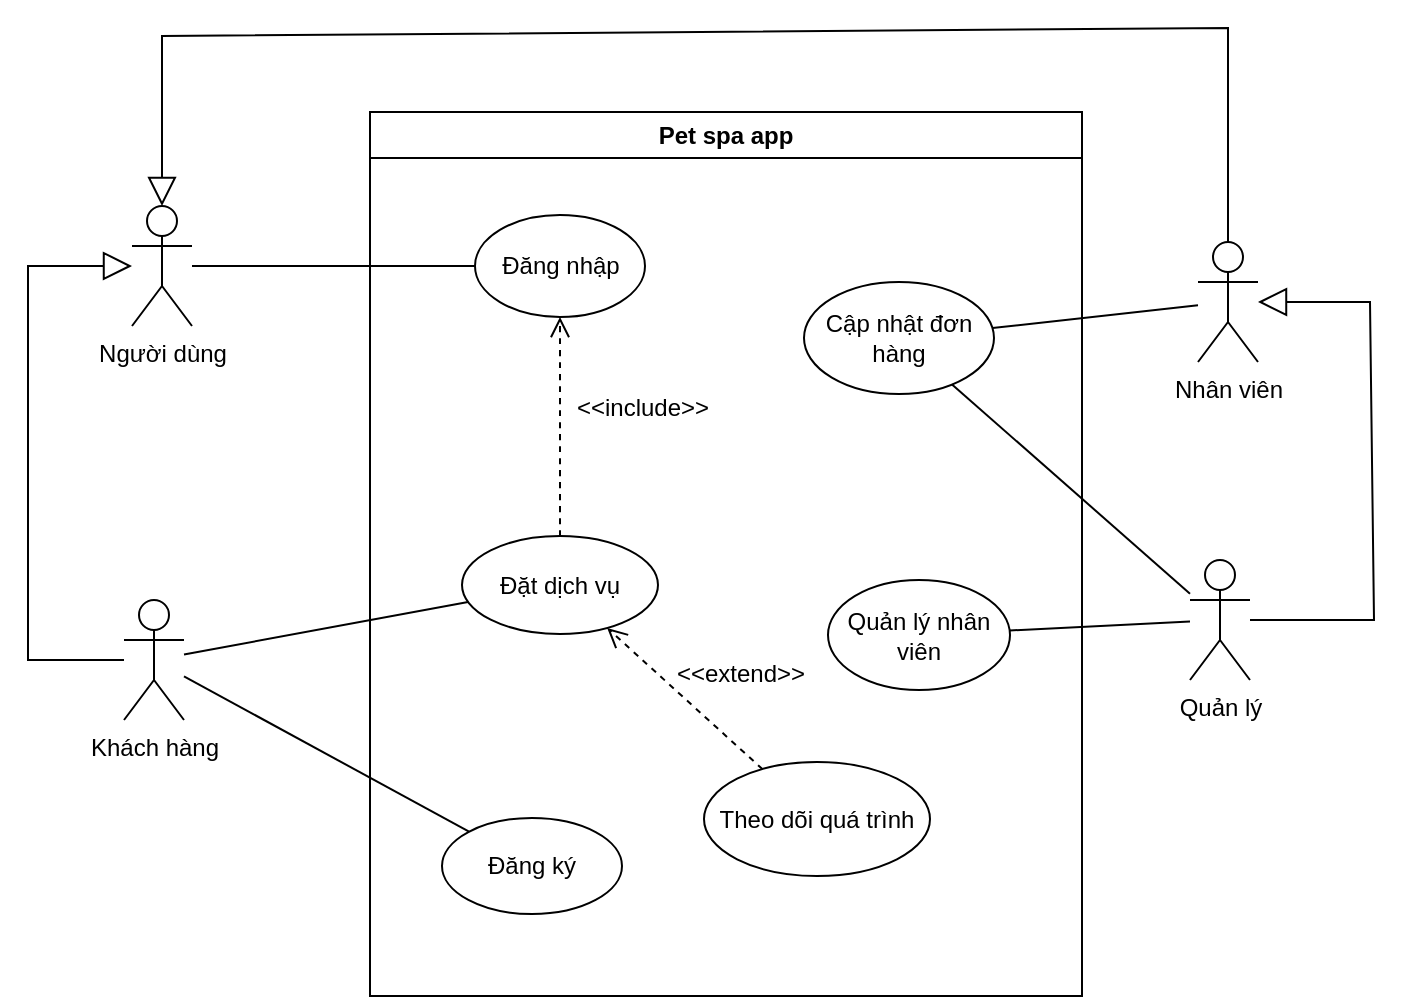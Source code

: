 <mxfile version="25.0.1">
  <diagram name="Page-1" id="ybzBkt7EKkX_U_MsUuj2">
    <mxGraphModel dx="1660" dy="1435" grid="0" gridSize="10" guides="1" tooltips="1" connect="1" arrows="1" fold="1" page="0" pageScale="1" pageWidth="827" pageHeight="1169" math="0" shadow="0">
      <root>
        <mxCell id="0" />
        <mxCell id="1" parent="0" />
        <mxCell id="DpFhdDIUVoU3hS6fTubD-1" value="Pet spa app" style="swimlane;whiteSpace=wrap;html=1;" vertex="1" parent="1">
          <mxGeometry y="-44" width="356" height="442" as="geometry" />
        </mxCell>
        <mxCell id="DpFhdDIUVoU3hS6fTubD-3" value="Đăng nhập" style="ellipse;whiteSpace=wrap;html=1;" vertex="1" parent="DpFhdDIUVoU3hS6fTubD-1">
          <mxGeometry x="52.5" y="51.5" width="85" height="51" as="geometry" />
        </mxCell>
        <mxCell id="DpFhdDIUVoU3hS6fTubD-4" value="Đăng ký" style="ellipse;whiteSpace=wrap;html=1;" vertex="1" parent="DpFhdDIUVoU3hS6fTubD-1">
          <mxGeometry x="36" y="353" width="90" height="48" as="geometry" />
        </mxCell>
        <mxCell id="DpFhdDIUVoU3hS6fTubD-6" value="Đặt dịch vụ" style="ellipse;whiteSpace=wrap;html=1;" vertex="1" parent="DpFhdDIUVoU3hS6fTubD-1">
          <mxGeometry x="46" y="212" width="98" height="49" as="geometry" />
        </mxCell>
        <mxCell id="DpFhdDIUVoU3hS6fTubD-7" value="Theo dõi quá trình" style="ellipse;whiteSpace=wrap;html=1;" vertex="1" parent="DpFhdDIUVoU3hS6fTubD-1">
          <mxGeometry x="167" y="325" width="113" height="57" as="geometry" />
        </mxCell>
        <mxCell id="DpFhdDIUVoU3hS6fTubD-8" value="Quản lý nhân viên" style="ellipse;whiteSpace=wrap;html=1;" vertex="1" parent="DpFhdDIUVoU3hS6fTubD-1">
          <mxGeometry x="229" y="234" width="91" height="55" as="geometry" />
        </mxCell>
        <mxCell id="DpFhdDIUVoU3hS6fTubD-10" value="Cập nhật đơn hàng" style="ellipse;whiteSpace=wrap;html=1;" vertex="1" parent="DpFhdDIUVoU3hS6fTubD-1">
          <mxGeometry x="217" y="85" width="95" height="56" as="geometry" />
        </mxCell>
        <mxCell id="DpFhdDIUVoU3hS6fTubD-19" value="&amp;lt;&amp;lt;extend&amp;gt;&amp;gt;" style="html=1;verticalAlign=bottom;labelBackgroundColor=none;endArrow=open;endFill=0;dashed=1;rounded=0;fontSize=12;startSize=8;endSize=8;curved=1;" edge="1" parent="DpFhdDIUVoU3hS6fTubD-1" source="DpFhdDIUVoU3hS6fTubD-7" target="DpFhdDIUVoU3hS6fTubD-6">
          <mxGeometry x="-0.346" y="-22" width="160" relative="1" as="geometry">
            <mxPoint x="38" y="274" as="sourcePoint" />
            <mxPoint x="198" y="274" as="targetPoint" />
            <mxPoint y="1" as="offset" />
          </mxGeometry>
        </mxCell>
        <mxCell id="DpFhdDIUVoU3hS6fTubD-21" value="&amp;lt;&amp;lt;include&amp;gt;&amp;gt;" style="html=1;verticalAlign=bottom;labelBackgroundColor=none;endArrow=open;endFill=0;dashed=1;rounded=0;fontSize=12;startSize=8;endSize=8;curved=1;" edge="1" parent="DpFhdDIUVoU3hS6fTubD-1" source="DpFhdDIUVoU3hS6fTubD-6" target="DpFhdDIUVoU3hS6fTubD-3">
          <mxGeometry x="-0.016" y="-41" width="160" relative="1" as="geometry">
            <mxPoint x="-84" y="195" as="sourcePoint" />
            <mxPoint x="76" y="195" as="targetPoint" />
            <mxPoint y="-1" as="offset" />
          </mxGeometry>
        </mxCell>
        <mxCell id="DpFhdDIUVoU3hS6fTubD-2" value="Người dùng" style="shape=umlActor;verticalLabelPosition=bottom;verticalAlign=top;html=1;outlineConnect=0;" vertex="1" parent="1">
          <mxGeometry x="-119" y="3" width="30" height="60" as="geometry" />
        </mxCell>
        <mxCell id="DpFhdDIUVoU3hS6fTubD-5" value="Khách hàng" style="shape=umlActor;verticalLabelPosition=bottom;verticalAlign=top;html=1;outlineConnect=0;" vertex="1" parent="1">
          <mxGeometry x="-123" y="200" width="30" height="60" as="geometry" />
        </mxCell>
        <mxCell id="DpFhdDIUVoU3hS6fTubD-11" value="Nhân viên" style="shape=umlActor;verticalLabelPosition=bottom;verticalAlign=top;html=1;outlineConnect=0;" vertex="1" parent="1">
          <mxGeometry x="414" y="21" width="30" height="60" as="geometry" />
        </mxCell>
        <mxCell id="DpFhdDIUVoU3hS6fTubD-12" value="Quản lý" style="shape=umlActor;verticalLabelPosition=bottom;verticalAlign=top;html=1;outlineConnect=0;" vertex="1" parent="1">
          <mxGeometry x="410" y="180" width="30" height="60" as="geometry" />
        </mxCell>
        <mxCell id="DpFhdDIUVoU3hS6fTubD-13" value="" style="endArrow=none;html=1;rounded=0;fontSize=12;startSize=8;endSize=8;curved=1;" edge="1" parent="1" source="DpFhdDIUVoU3hS6fTubD-5" target="DpFhdDIUVoU3hS6fTubD-6">
          <mxGeometry relative="1" as="geometry">
            <mxPoint x="48" y="238.459" as="sourcePoint" />
            <mxPoint x="189" y="160.459" as="targetPoint" />
          </mxGeometry>
        </mxCell>
        <mxCell id="DpFhdDIUVoU3hS6fTubD-15" value="" style="endArrow=none;html=1;rounded=0;fontSize=12;startSize=8;endSize=8;curved=1;" edge="1" parent="1" source="DpFhdDIUVoU3hS6fTubD-5" target="DpFhdDIUVoU3hS6fTubD-4">
          <mxGeometry relative="1" as="geometry">
            <mxPoint x="-73" y="249" as="sourcePoint" />
            <mxPoint x="71" y="238" as="targetPoint" />
          </mxGeometry>
        </mxCell>
        <mxCell id="DpFhdDIUVoU3hS6fTubD-16" value="" style="endArrow=none;html=1;rounded=0;fontSize=12;startSize=8;endSize=8;curved=1;" edge="1" parent="1" source="DpFhdDIUVoU3hS6fTubD-10" target="DpFhdDIUVoU3hS6fTubD-12">
          <mxGeometry relative="1" as="geometry">
            <mxPoint x="48" y="238.459" as="sourcePoint" />
            <mxPoint x="189" y="160.459" as="targetPoint" />
          </mxGeometry>
        </mxCell>
        <mxCell id="DpFhdDIUVoU3hS6fTubD-17" value="" style="endArrow=none;html=1;rounded=0;fontSize=12;startSize=8;endSize=8;curved=1;" edge="1" parent="1" source="DpFhdDIUVoU3hS6fTubD-10" target="DpFhdDIUVoU3hS6fTubD-11">
          <mxGeometry relative="1" as="geometry">
            <mxPoint x="48" y="153.459" as="sourcePoint" />
            <mxPoint x="189" y="75.459" as="targetPoint" />
          </mxGeometry>
        </mxCell>
        <mxCell id="DpFhdDIUVoU3hS6fTubD-18" value="" style="endArrow=none;html=1;rounded=0;fontSize=12;startSize=8;endSize=8;curved=1;" edge="1" parent="1" source="DpFhdDIUVoU3hS6fTubD-12" target="DpFhdDIUVoU3hS6fTubD-8">
          <mxGeometry relative="1" as="geometry">
            <mxPoint x="48" y="153.459" as="sourcePoint" />
            <mxPoint x="189" y="75.459" as="targetPoint" />
          </mxGeometry>
        </mxCell>
        <mxCell id="DpFhdDIUVoU3hS6fTubD-20" value="" style="endArrow=none;html=1;rounded=0;fontSize=12;startSize=8;endSize=8;curved=1;" edge="1" parent="1" source="DpFhdDIUVoU3hS6fTubD-2" target="DpFhdDIUVoU3hS6fTubD-3">
          <mxGeometry relative="1" as="geometry">
            <mxPoint x="-75" y="260.459" as="sourcePoint" />
            <mxPoint x="66" y="182.459" as="targetPoint" />
          </mxGeometry>
        </mxCell>
        <mxCell id="DpFhdDIUVoU3hS6fTubD-22" value="" style="edgeStyle=none;html=1;endSize=12;endArrow=block;endFill=0;rounded=0;fontSize=12;curved=0;" edge="1" parent="1" source="DpFhdDIUVoU3hS6fTubD-5" target="DpFhdDIUVoU3hS6fTubD-2">
          <mxGeometry width="160" relative="1" as="geometry">
            <mxPoint x="264.552" y="206.794" as="sourcePoint" />
            <mxPoint x="-236" y="158" as="targetPoint" />
            <Array as="points">
              <mxPoint x="-171" y="230" />
              <mxPoint x="-171" y="33" />
            </Array>
          </mxGeometry>
        </mxCell>
        <mxCell id="DpFhdDIUVoU3hS6fTubD-24" value="" style="edgeStyle=none;html=1;endSize=12;endArrow=block;endFill=0;rounded=0;fontSize=12;curved=0;" edge="1" parent="1" source="DpFhdDIUVoU3hS6fTubD-11" target="DpFhdDIUVoU3hS6fTubD-2">
          <mxGeometry width="160" relative="1" as="geometry">
            <mxPoint x="158.552" y="197.794" as="sourcePoint" />
            <mxPoint x="109.552" y="221.794" as="targetPoint" />
            <Array as="points">
              <mxPoint x="429" y="-86" />
              <mxPoint x="-104" y="-82" />
            </Array>
          </mxGeometry>
        </mxCell>
        <mxCell id="DpFhdDIUVoU3hS6fTubD-35" value="" style="edgeStyle=none;html=1;endSize=12;endArrow=block;endFill=0;rounded=0;fontSize=12;curved=0;" edge="1" parent="1" source="DpFhdDIUVoU3hS6fTubD-12" target="DpFhdDIUVoU3hS6fTubD-11">
          <mxGeometry width="160" relative="1" as="geometry">
            <mxPoint x="397.552" y="180.794" as="sourcePoint" />
            <mxPoint x="348.552" y="204.794" as="targetPoint" />
            <Array as="points">
              <mxPoint x="502" y="210" />
              <mxPoint x="500" y="51" />
            </Array>
          </mxGeometry>
        </mxCell>
      </root>
    </mxGraphModel>
  </diagram>
</mxfile>

